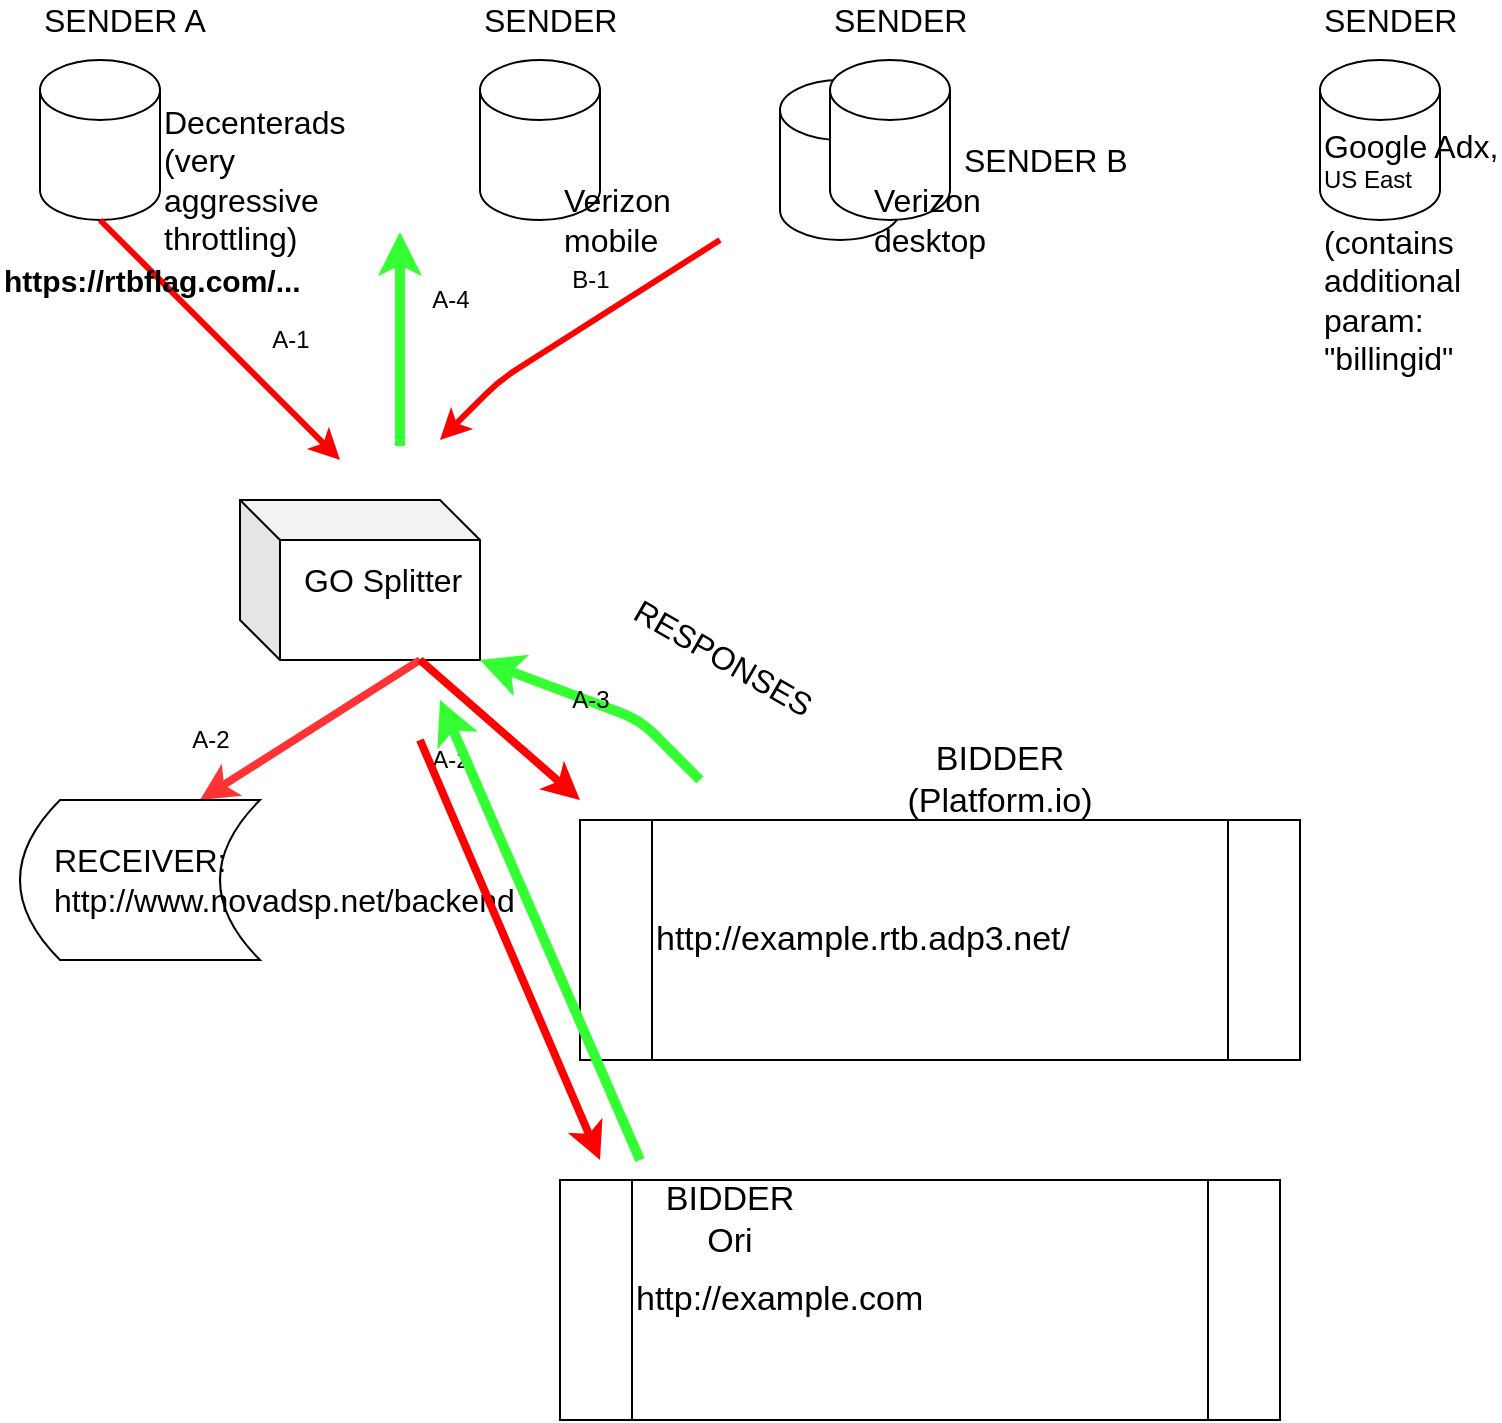 <mxfile version="13.6.9" type="github">
  <diagram id="NnGSMo3gBgN7fQLKMEAp" name="Page-1">
    <mxGraphModel dx="1102" dy="592" grid="1" gridSize="10" guides="1" tooltips="1" connect="1" arrows="1" fold="1" page="1" pageScale="1" pageWidth="850" pageHeight="1100" math="0" shadow="0">
      <root>
        <mxCell id="0" />
        <mxCell id="1" parent="0" />
        <mxCell id="zaVHZXXhPzDcsD_a5JRX-1" value="" style="shape=cylinder3;whiteSpace=wrap;html=1;boundedLbl=1;backgroundOutline=1;size=15;" vertex="1" parent="1">
          <mxGeometry x="120" y="60" width="60" height="80" as="geometry" />
        </mxCell>
        <mxCell id="zaVHZXXhPzDcsD_a5JRX-2" value="&lt;span style=&quot;font-size: 16px&quot;&gt;SENDER A&lt;/span&gt;" style="text;html=1;strokeColor=none;fillColor=none;align=left;verticalAlign=middle;whiteSpace=wrap;rounded=0;" vertex="1" parent="1">
          <mxGeometry x="120" y="30" width="90" height="20" as="geometry" />
        </mxCell>
        <mxCell id="zaVHZXXhPzDcsD_a5JRX-3" value="" style="endArrow=classic;html=1;exitX=0.5;exitY=1;exitDx=0;exitDy=0;exitPerimeter=0;strokeColor=#FF0000;strokeWidth=3;" edge="1" parent="1" source="zaVHZXXhPzDcsD_a5JRX-1">
          <mxGeometry width="50" height="50" relative="1" as="geometry">
            <mxPoint x="250" y="230" as="sourcePoint" />
            <mxPoint x="270" y="260" as="targetPoint" />
          </mxGeometry>
        </mxCell>
        <mxCell id="zaVHZXXhPzDcsD_a5JRX-4" value="" style="shape=cube;whiteSpace=wrap;html=1;boundedLbl=1;backgroundOutline=1;darkOpacity=0.05;darkOpacity2=0.1;align=left;" vertex="1" parent="1">
          <mxGeometry x="220" y="280" width="120" height="80" as="geometry" />
        </mxCell>
        <mxCell id="zaVHZXXhPzDcsD_a5JRX-5" value="&lt;span style=&quot;font-size: 16px&quot;&gt;GO Splitter&lt;/span&gt;" style="text;html=1;strokeColor=none;fillColor=none;align=left;verticalAlign=middle;whiteSpace=wrap;rounded=0;" vertex="1" parent="1">
          <mxGeometry x="250" y="310" width="90" height="20" as="geometry" />
        </mxCell>
        <mxCell id="zaVHZXXhPzDcsD_a5JRX-6" value="" style="endArrow=classic;html=1;strokeColor=#FF3333;strokeWidth=4;" edge="1" parent="1">
          <mxGeometry width="50" height="50" relative="1" as="geometry">
            <mxPoint x="310" y="360" as="sourcePoint" />
            <mxPoint x="200" y="430" as="targetPoint" />
          </mxGeometry>
        </mxCell>
        <mxCell id="zaVHZXXhPzDcsD_a5JRX-7" value="" style="endArrow=classic;html=1;strokeWidth=4;strokeColor=#FF0000;" edge="1" parent="1">
          <mxGeometry width="50" height="50" relative="1" as="geometry">
            <mxPoint x="310" y="360" as="sourcePoint" />
            <mxPoint x="390" y="430" as="targetPoint" />
          </mxGeometry>
        </mxCell>
        <UserObject label="&lt;font style=&quot;font-size: 15px&quot;&gt;&lt;b&gt;https://rtbflag.com/...&lt;/b&gt;&lt;/font&gt;" link="https://rtbflag.com/api/rtb" id="zaVHZXXhPzDcsD_a5JRX-8">
          <mxCell style="text;whiteSpace=wrap;html=1;" vertex="1" parent="1">
            <mxGeometry x="100" y="155" width="190" height="30" as="geometry" />
          </mxCell>
        </UserObject>
        <mxCell id="zaVHZXXhPzDcsD_a5JRX-9" value="" style="shape=dataStorage;whiteSpace=wrap;html=1;fixedSize=1;align=left;" vertex="1" parent="1">
          <mxGeometry x="110" y="430" width="120" height="80" as="geometry" />
        </mxCell>
        <mxCell id="zaVHZXXhPzDcsD_a5JRX-10" value="http://example.rtb.adp3.net/" style="shape=process;whiteSpace=wrap;html=1;backgroundOutline=1;align=left;fontSize=17;" vertex="1" parent="1">
          <mxGeometry x="390" y="440" width="360" height="120" as="geometry" />
        </mxCell>
        <mxCell id="zaVHZXXhPzDcsD_a5JRX-11" value="BIDDER&lt;br&gt;(Platform.io)" style="text;html=1;strokeColor=none;fillColor=none;align=center;verticalAlign=middle;whiteSpace=wrap;rounded=0;fontSize=17;" vertex="1" parent="1">
          <mxGeometry x="580" y="410" width="40" height="20" as="geometry" />
        </mxCell>
        <mxCell id="zaVHZXXhPzDcsD_a5JRX-12" value="" style="endArrow=classic;html=1;fontSize=22;strokeWidth=5;strokeColor=#33FF33;entryX=1;entryY=1;entryDx=0;entryDy=0;entryPerimeter=0;" edge="1" parent="1" target="zaVHZXXhPzDcsD_a5JRX-4">
          <mxGeometry width="50" height="50" relative="1" as="geometry">
            <mxPoint x="450" y="420" as="sourcePoint" />
            <mxPoint x="360" y="320" as="targetPoint" />
            <Array as="points">
              <mxPoint x="420" y="390" />
            </Array>
          </mxGeometry>
        </mxCell>
        <mxCell id="zaVHZXXhPzDcsD_a5JRX-13" value="&lt;span style=&quot;font-size: 16px&quot;&gt;RESPONSES&lt;/span&gt;" style="text;html=1;strokeColor=none;fillColor=none;align=left;verticalAlign=middle;whiteSpace=wrap;rounded=0;rotation=30;" vertex="1" parent="1">
          <mxGeometry x="410" y="350" width="110" height="20" as="geometry" />
        </mxCell>
        <mxCell id="zaVHZXXhPzDcsD_a5JRX-14" value="" style="endArrow=classic;html=1;fontSize=22;strokeWidth=5;exitX=0.5;exitY=0;exitDx=0;exitDy=0;strokeColor=#33FF33;" edge="1" parent="1">
          <mxGeometry width="50" height="50" relative="1" as="geometry">
            <mxPoint x="300" y="253" as="sourcePoint" />
            <mxPoint x="300" y="146" as="targetPoint" />
          </mxGeometry>
        </mxCell>
        <mxCell id="zaVHZXXhPzDcsD_a5JRX-15" value="&lt;span style=&quot;font-size: 16px&quot;&gt;RECEIVER:&lt;/span&gt;&lt;br&gt;&lt;span style=&quot;font-size: 16px&quot;&gt;http://www.novadsp.net/backend&lt;/span&gt;" style="text;html=1;strokeColor=none;fillColor=none;align=left;verticalAlign=middle;whiteSpace=wrap;rounded=0;" vertex="1" parent="1">
          <mxGeometry x="125" y="460" width="90" height="20" as="geometry" />
        </mxCell>
        <mxCell id="zaVHZXXhPzDcsD_a5JRX-16" value="" style="shape=cylinder3;whiteSpace=wrap;html=1;boundedLbl=1;backgroundOutline=1;size=15;" vertex="1" parent="1">
          <mxGeometry x="340" y="60" width="60" height="80" as="geometry" />
        </mxCell>
        <mxCell id="R-MPdbEFfXOXHCUxW3KV-1" value="" style="shape=cylinder3;whiteSpace=wrap;html=1;boundedLbl=1;backgroundOutline=1;size=15;" vertex="1" parent="1">
          <mxGeometry x="490" y="70" width="60" height="80" as="geometry" />
        </mxCell>
        <mxCell id="zaVHZXXhPzDcsD_a5JRX-17" value="&lt;span style=&quot;font-size: 16px&quot;&gt;SENDER&lt;/span&gt;" style="text;html=1;strokeColor=none;fillColor=none;align=left;verticalAlign=middle;whiteSpace=wrap;rounded=0;" vertex="1" parent="1">
          <mxGeometry x="340" y="30" width="90" height="20" as="geometry" />
        </mxCell>
        <mxCell id="R-MPdbEFfXOXHCUxW3KV-2" value="&lt;span style=&quot;font-size: 16px&quot;&gt;SENDER B&lt;/span&gt;" style="text;html=1;strokeColor=none;fillColor=none;align=left;verticalAlign=middle;whiteSpace=wrap;rounded=0;" vertex="1" parent="1">
          <mxGeometry x="580" y="100" width="90" height="20" as="geometry" />
        </mxCell>
        <mxCell id="zaVHZXXhPzDcsD_a5JRX-18" value="" style="shape=cylinder3;whiteSpace=wrap;html=1;boundedLbl=1;backgroundOutline=1;size=15;" vertex="1" parent="1">
          <mxGeometry x="515" y="60" width="60" height="80" as="geometry" />
        </mxCell>
        <mxCell id="R-MPdbEFfXOXHCUxW3KV-3" value="" style="endArrow=classic;html=1;strokeColor=#FF0000;strokeWidth=3;" edge="1" parent="1">
          <mxGeometry width="50" height="50" relative="1" as="geometry">
            <mxPoint x="460" y="150" as="sourcePoint" />
            <mxPoint x="320" y="250" as="targetPoint" />
            <Array as="points">
              <mxPoint x="350" y="220" />
            </Array>
          </mxGeometry>
        </mxCell>
        <mxCell id="zaVHZXXhPzDcsD_a5JRX-19" value="&lt;span style=&quot;font-size: 16px&quot;&gt;SENDER&lt;/span&gt;" style="text;html=1;strokeColor=none;fillColor=none;align=left;verticalAlign=middle;whiteSpace=wrap;rounded=0;" vertex="1" parent="1">
          <mxGeometry x="515" y="30" width="90" height="20" as="geometry" />
        </mxCell>
        <mxCell id="R-MPdbEFfXOXHCUxW3KV-4" value="A-1" style="text;html=1;resizable=0;autosize=1;align=center;verticalAlign=middle;points=[];fillColor=none;strokeColor=none;rounded=0;" vertex="1" parent="1">
          <mxGeometry x="230" y="190" width="30" height="20" as="geometry" />
        </mxCell>
        <mxCell id="zaVHZXXhPzDcsD_a5JRX-20" value="&lt;span style=&quot;font-size: 16px&quot;&gt;Verizon mobile&lt;/span&gt;" style="text;html=1;strokeColor=none;fillColor=none;align=left;verticalAlign=middle;whiteSpace=wrap;rounded=0;" vertex="1" parent="1">
          <mxGeometry x="380" y="130" width="90" height="20" as="geometry" />
        </mxCell>
        <mxCell id="R-MPdbEFfXOXHCUxW3KV-5" value="A-2" style="text;html=1;resizable=0;autosize=1;align=center;verticalAlign=middle;points=[];fillColor=none;strokeColor=none;rounded=0;" vertex="1" parent="1">
          <mxGeometry x="310" y="400" width="30" height="20" as="geometry" />
        </mxCell>
        <mxCell id="zaVHZXXhPzDcsD_a5JRX-21" value="&lt;span style=&quot;font-size: 16px&quot;&gt;Verizon desktop&lt;/span&gt;&lt;span style=&quot;color: rgba(0 , 0 , 0 , 0) ; font-family: monospace ; font-size: 0px&quot;&gt;%3CmxGraphModel%3E%3Croot%3E%3CmxCell%20id%3D%220%22%2F%3E%3CmxCell%20id%3D%221%22%20parent%3D%220%22%2F%3E%3CmxCell%20id%3D%222%22%20value%3D%22%26lt%3Bspan%20style%3D%26quot%3Bfont-size%3A%2016px%26quot%3B%26gt%3BVerizon%20mobile%26lt%3B%2Fspan%26gt%3B%22%20style%3D%22text%3Bhtml%3D1%3BstrokeColor%3Dnone%3BfillColor%3Dnone%3Balign%3Dleft%3BverticalAlign%3Dmiddle%3BwhiteSpace%3Dwrap%3Brounded%3D0%3B%22%20vertex%3D%221%22%20parent%3D%221%22%3E%3CmxGeometry%20x%3D%22380%22%20y%3D%22130%22%20width%3D%2290%22%20height%3D%2220%22%20as%3D%22geometry%22%2F%3E%3C%2FmxCell%3E%3C%2Froot%3E%3C%2FmxGraphModel%3E&lt;/span&gt;" style="text;html=1;strokeColor=none;fillColor=none;align=left;verticalAlign=middle;whiteSpace=wrap;rounded=0;" vertex="1" parent="1">
          <mxGeometry x="535" y="130" width="90" height="20" as="geometry" />
        </mxCell>
        <mxCell id="R-MPdbEFfXOXHCUxW3KV-6" value="A-2" style="text;html=1;resizable=0;autosize=1;align=center;verticalAlign=middle;points=[];fillColor=none;strokeColor=none;rounded=0;" vertex="1" parent="1">
          <mxGeometry x="190" y="390" width="30" height="20" as="geometry" />
        </mxCell>
        <mxCell id="zaVHZXXhPzDcsD_a5JRX-22" value="&lt;span style=&quot;font-size: 16px&quot;&gt;Decenterads&lt;br&gt;(very aggressive throttling)&lt;br&gt;&lt;/span&gt;" style="text;html=1;strokeColor=none;fillColor=none;align=left;verticalAlign=middle;whiteSpace=wrap;rounded=0;" vertex="1" parent="1">
          <mxGeometry x="180" y="110" width="90" height="20" as="geometry" />
        </mxCell>
        <mxCell id="R-MPdbEFfXOXHCUxW3KV-7" value="A-3" style="text;html=1;resizable=0;autosize=1;align=center;verticalAlign=middle;points=[];fillColor=none;strokeColor=none;rounded=0;" vertex="1" parent="1">
          <mxGeometry x="380" y="370" width="30" height="20" as="geometry" />
        </mxCell>
        <mxCell id="zaVHZXXhPzDcsD_a5JRX-24" value="http://example.com" style="shape=process;whiteSpace=wrap;html=1;backgroundOutline=1;align=left;fontSize=17;" vertex="1" parent="1">
          <mxGeometry x="380" y="620" width="360" height="120" as="geometry" />
        </mxCell>
        <mxCell id="R-MPdbEFfXOXHCUxW3KV-8" value="A-4" style="text;html=1;resizable=0;autosize=1;align=center;verticalAlign=middle;points=[];fillColor=none;strokeColor=none;rounded=0;" vertex="1" parent="1">
          <mxGeometry x="310" y="170" width="30" height="20" as="geometry" />
        </mxCell>
        <mxCell id="zaVHZXXhPzDcsD_a5JRX-25" value="BIDDER&lt;br&gt;Ori" style="text;html=1;strokeColor=none;fillColor=none;align=center;verticalAlign=middle;whiteSpace=wrap;rounded=0;fontSize=17;" vertex="1" parent="1">
          <mxGeometry x="445" y="630" width="40" height="20" as="geometry" />
        </mxCell>
        <mxCell id="R-MPdbEFfXOXHCUxW3KV-9" value="B-1" style="text;html=1;resizable=0;autosize=1;align=center;verticalAlign=middle;points=[];fillColor=none;strokeColor=none;rounded=0;" vertex="1" parent="1">
          <mxGeometry x="380" y="160" width="30" height="20" as="geometry" />
        </mxCell>
        <mxCell id="zaVHZXXhPzDcsD_a5JRX-26" value="" style="shape=cylinder3;whiteSpace=wrap;html=1;boundedLbl=1;backgroundOutline=1;size=15;" vertex="1" parent="1">
          <mxGeometry x="760" y="60" width="60" height="80" as="geometry" />
        </mxCell>
        <mxCell id="zaVHZXXhPzDcsD_a5JRX-27" value="&lt;span style=&quot;font-size: 16px&quot;&gt;SENDER&lt;/span&gt;" style="text;html=1;strokeColor=none;fillColor=none;align=left;verticalAlign=middle;whiteSpace=wrap;rounded=0;" vertex="1" parent="1">
          <mxGeometry x="760" y="30" width="90" height="20" as="geometry" />
        </mxCell>
        <mxCell id="zaVHZXXhPzDcsD_a5JRX-28" value="&lt;span style=&quot;font-size: 16px&quot;&gt;Google Adx,&lt;br&gt;&lt;/span&gt;US East" style="text;html=1;strokeColor=none;fillColor=none;align=left;verticalAlign=middle;whiteSpace=wrap;rounded=0;" vertex="1" parent="1">
          <mxGeometry x="760" y="90" width="90" height="40" as="geometry" />
        </mxCell>
        <mxCell id="zaVHZXXhPzDcsD_a5JRX-29" value="&lt;span style=&quot;font-size: 16px&quot;&gt;(contains additional param: &quot;billingid&quot;&lt;/span&gt;" style="text;html=1;strokeColor=none;fillColor=none;align=left;verticalAlign=middle;whiteSpace=wrap;rounded=0;" vertex="1" parent="1">
          <mxGeometry x="760" y="170" width="90" height="20" as="geometry" />
        </mxCell>
        <mxCell id="zaVHZXXhPzDcsD_a5JRX-30" value="" style="endArrow=classic;html=1;strokeWidth=4;strokeColor=#FF0000;" edge="1" parent="1">
          <mxGeometry width="50" height="50" relative="1" as="geometry">
            <mxPoint x="310" y="400" as="sourcePoint" />
            <mxPoint x="400" y="610" as="targetPoint" />
          </mxGeometry>
        </mxCell>
        <mxCell id="zaVHZXXhPzDcsD_a5JRX-31" value="" style="endArrow=classic;html=1;fontSize=22;strokeWidth=5;strokeColor=#33FF33;" edge="1" parent="1">
          <mxGeometry width="50" height="50" relative="1" as="geometry">
            <mxPoint x="420" y="610" as="sourcePoint" />
            <mxPoint x="320" y="380" as="targetPoint" />
          </mxGeometry>
        </mxCell>
      </root>
    </mxGraphModel>
  </diagram>
</mxfile>
